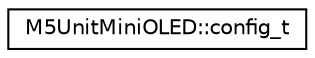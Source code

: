 digraph "Graphical Class Hierarchy"
{
 // LATEX_PDF_SIZE
  edge [fontname="Helvetica",fontsize="10",labelfontname="Helvetica",labelfontsize="10"];
  node [fontname="Helvetica",fontsize="10",shape=record];
  rankdir="LR";
  Node0 [label="M5UnitMiniOLED::config_t",height=0.2,width=0.4,color="black", fillcolor="white", style="filled",URL="$dd/d57/structM5UnitMiniOLED_1_1config__t.html",tooltip=" "];
}
